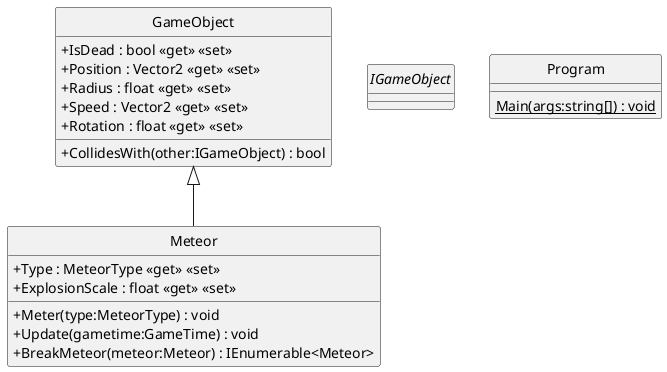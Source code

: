 @startuml
skinparam ClassAttributeIconSize 0
skinparam Monochrome true
hide circle
class GameObject {
    + IsDead : bool <<get>> <<set>>
    + Position : Vector2 <<get>> <<set>>
    + Radius : float <<get>> <<set>>
    + Speed : Vector2 <<get>> <<set>>
    + Rotation : float <<get>> <<set>>
    + CollidesWith(other:IGameObject) : bool
}
interface IGameObject {
}
class Meteor {
    + Type : MeteorType <<get>> <<set>>
    + ExplosionScale : float <<get>> <<set>>
    + Meter(type:MeteorType) : void
    + Update(gametime:GameTime) : void
    + BreakMeteor(meteor:Meteor) : IEnumerable<Meteor>
}
/' class GameTime {
}
class MeteorType {
} '/
GameObject <|-- Meteor
class Program {
    {static} Main(args:string[]) : void
}
@enduml
